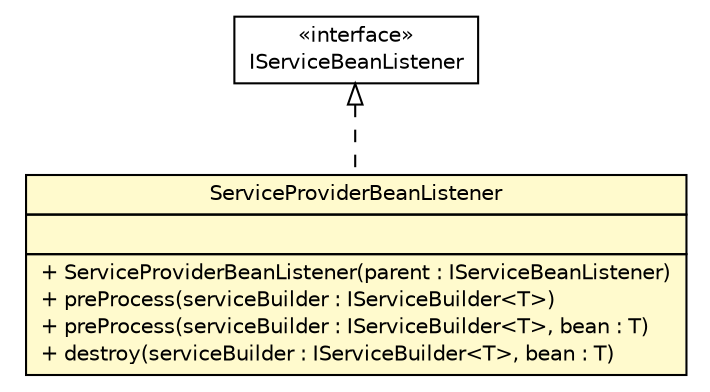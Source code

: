 #!/usr/local/bin/dot
#
# Class diagram 
# Generated by UMLGraph version R5_6 (http://www.umlgraph.org/)
#

digraph G {
	edge [fontname="Helvetica",fontsize=10,labelfontname="Helvetica",labelfontsize=10];
	node [fontname="Helvetica",fontsize=10,shape=plaintext];
	nodesep=0.25;
	ranksep=0.5;
	// sorcer.core.service.IServiceBeanListener
	c482177 [label=<<table title="sorcer.core.service.IServiceBeanListener" border="0" cellborder="1" cellspacing="0" cellpadding="2" port="p" href="../../service/IServiceBeanListener.html">
		<tr><td><table border="0" cellspacing="0" cellpadding="1">
<tr><td align="center" balign="center"> &#171;interface&#187; </td></tr>
<tr><td align="center" balign="center"> IServiceBeanListener </td></tr>
		</table></td></tr>
		</table>>, URL="../../service/IServiceBeanListener.html", fontname="Helvetica", fontcolor="black", fontsize=10.0];
	// sorcer.core.provider.container.ServiceProviderBeanListener
	c482213 [label=<<table title="sorcer.core.provider.container.ServiceProviderBeanListener" border="0" cellborder="1" cellspacing="0" cellpadding="2" port="p" bgcolor="lemonChiffon" href="./ServiceProviderBeanListener.html">
		<tr><td><table border="0" cellspacing="0" cellpadding="1">
<tr><td align="center" balign="center"> ServiceProviderBeanListener </td></tr>
		</table></td></tr>
		<tr><td><table border="0" cellspacing="0" cellpadding="1">
<tr><td align="left" balign="left">  </td></tr>
		</table></td></tr>
		<tr><td><table border="0" cellspacing="0" cellpadding="1">
<tr><td align="left" balign="left"> + ServiceProviderBeanListener(parent : IServiceBeanListener) </td></tr>
<tr><td align="left" balign="left"> + preProcess(serviceBuilder : IServiceBuilder&lt;T&gt;) </td></tr>
<tr><td align="left" balign="left"> + preProcess(serviceBuilder : IServiceBuilder&lt;T&gt;, bean : T) </td></tr>
<tr><td align="left" balign="left"> + destroy(serviceBuilder : IServiceBuilder&lt;T&gt;, bean : T) </td></tr>
		</table></td></tr>
		</table>>, URL="./ServiceProviderBeanListener.html", fontname="Helvetica", fontcolor="black", fontsize=10.0];
	//sorcer.core.provider.container.ServiceProviderBeanListener implements sorcer.core.service.IServiceBeanListener
	c482177:p -> c482213:p [dir=back,arrowtail=empty,style=dashed];
}


